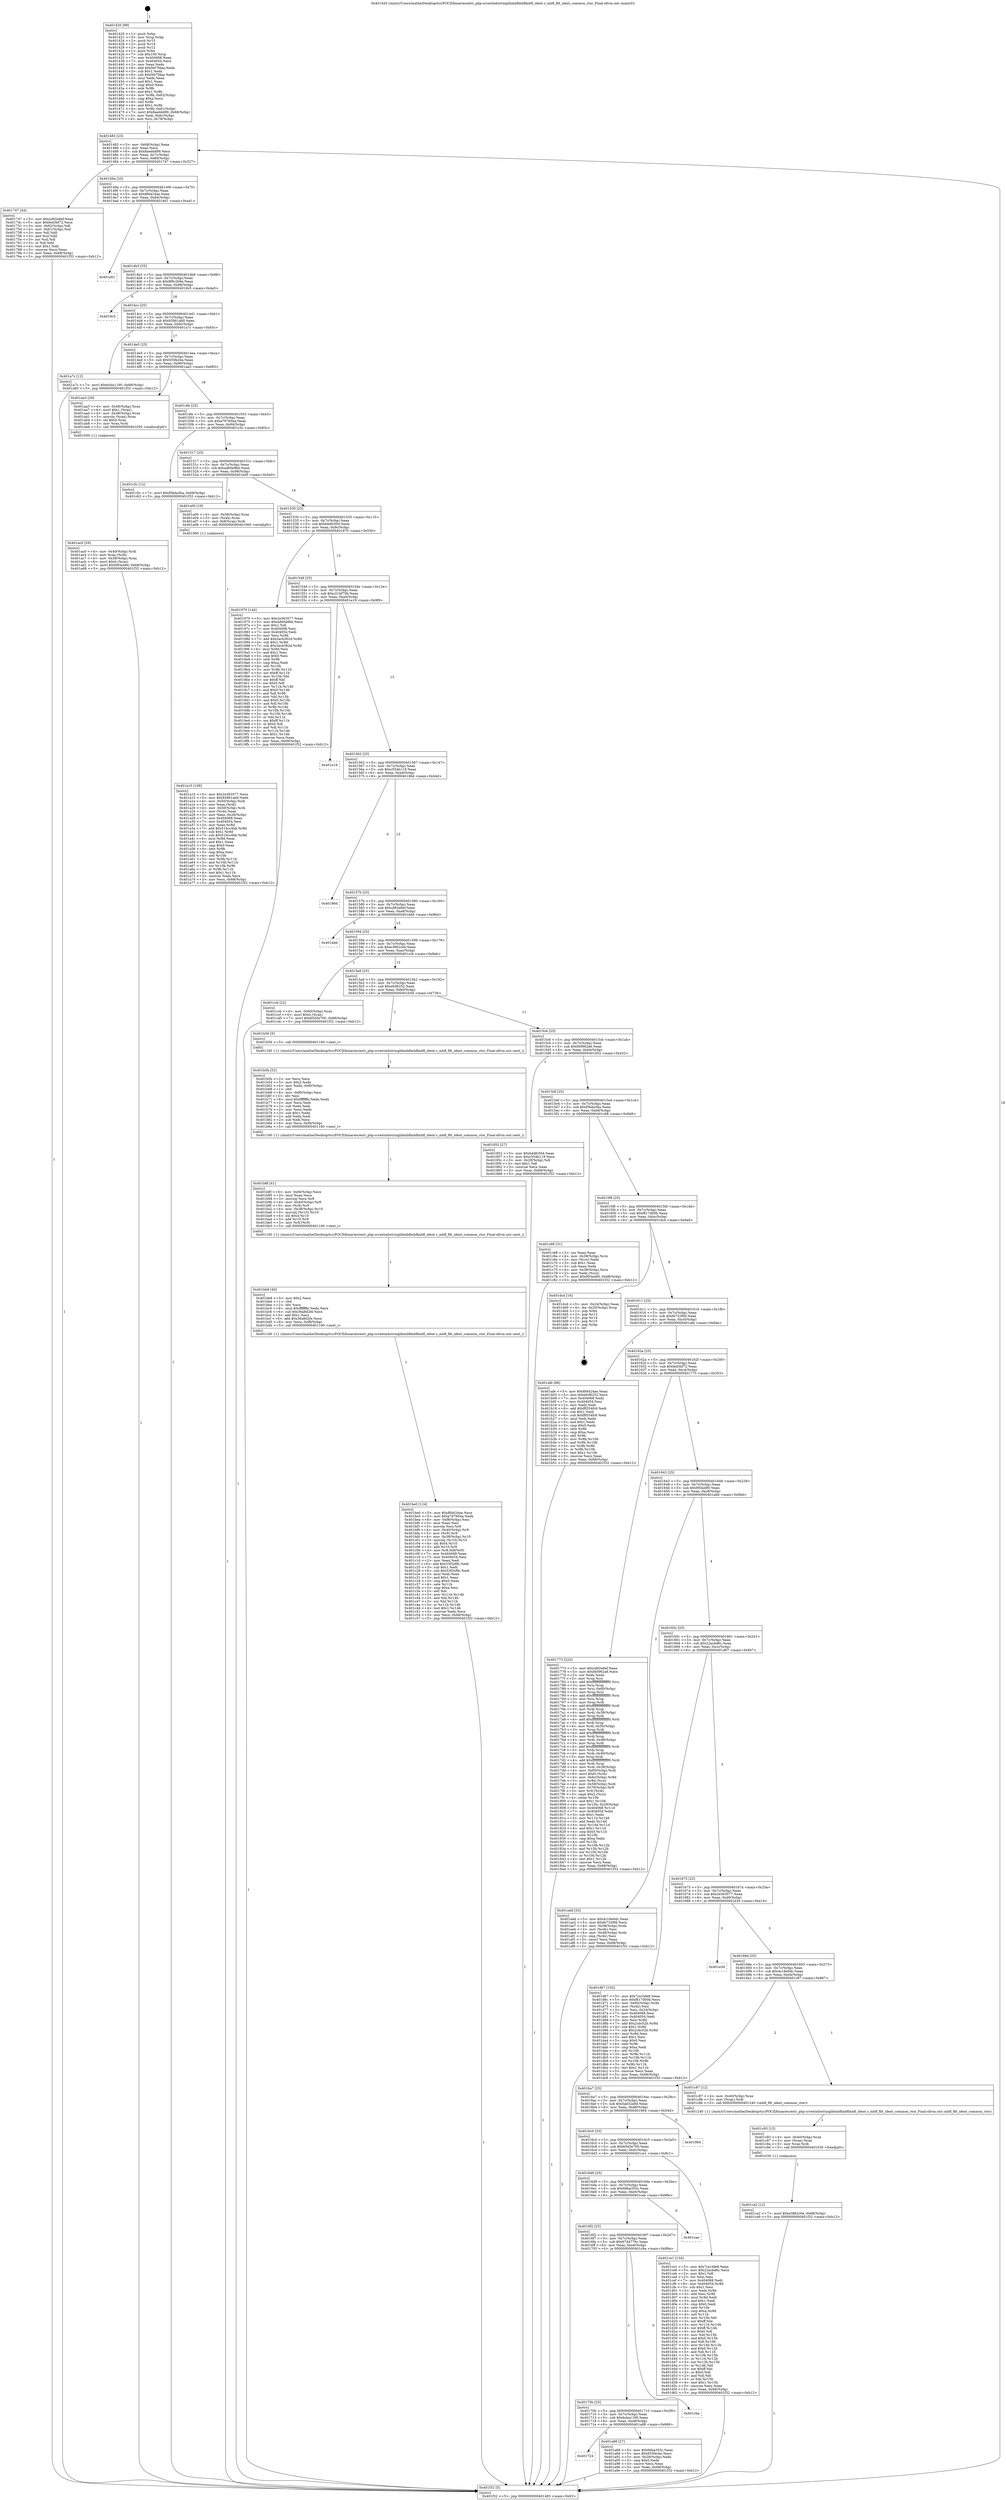 digraph "0x401420" {
  label = "0x401420 (/mnt/c/Users/mathe/Desktop/tcc/POCII/binaries/extr_php-srcextmbstringlibmbflmbflmbfl_ident.c_mbfl_filt_ident_common_ctor_Final-ollvm.out::main(0))"
  labelloc = "t"
  node[shape=record]

  Entry [label="",width=0.3,height=0.3,shape=circle,fillcolor=black,style=filled]
  "0x401483" [label="{
     0x401483 [23]\l
     | [instrs]\l
     &nbsp;&nbsp;0x401483 \<+3\>: mov -0x68(%rbp),%eax\l
     &nbsp;&nbsp;0x401486 \<+2\>: mov %eax,%ecx\l
     &nbsp;&nbsp;0x401488 \<+6\>: sub $0x8aeddd99,%ecx\l
     &nbsp;&nbsp;0x40148e \<+3\>: mov %eax,-0x7c(%rbp)\l
     &nbsp;&nbsp;0x401491 \<+3\>: mov %ecx,-0x80(%rbp)\l
     &nbsp;&nbsp;0x401494 \<+6\>: je 0000000000401747 \<main+0x327\>\l
  }"]
  "0x401747" [label="{
     0x401747 [44]\l
     | [instrs]\l
     &nbsp;&nbsp;0x401747 \<+5\>: mov $0xcd92e8ef,%eax\l
     &nbsp;&nbsp;0x40174c \<+5\>: mov $0xfed3bf72,%ecx\l
     &nbsp;&nbsp;0x401751 \<+3\>: mov -0x62(%rbp),%dl\l
     &nbsp;&nbsp;0x401754 \<+4\>: mov -0x61(%rbp),%sil\l
     &nbsp;&nbsp;0x401758 \<+3\>: mov %dl,%dil\l
     &nbsp;&nbsp;0x40175b \<+3\>: and %sil,%dil\l
     &nbsp;&nbsp;0x40175e \<+3\>: xor %sil,%dl\l
     &nbsp;&nbsp;0x401761 \<+3\>: or %dl,%dil\l
     &nbsp;&nbsp;0x401764 \<+4\>: test $0x1,%dil\l
     &nbsp;&nbsp;0x401768 \<+3\>: cmovne %ecx,%eax\l
     &nbsp;&nbsp;0x40176b \<+3\>: mov %eax,-0x68(%rbp)\l
     &nbsp;&nbsp;0x40176e \<+5\>: jmp 0000000000401f32 \<main+0xb12\>\l
  }"]
  "0x40149a" [label="{
     0x40149a [25]\l
     | [instrs]\l
     &nbsp;&nbsp;0x40149a \<+5\>: jmp 000000000040149f \<main+0x7f\>\l
     &nbsp;&nbsp;0x40149f \<+3\>: mov -0x7c(%rbp),%eax\l
     &nbsp;&nbsp;0x4014a2 \<+5\>: sub $0x8f4424ae,%eax\l
     &nbsp;&nbsp;0x4014a7 \<+6\>: mov %eax,-0x84(%rbp)\l
     &nbsp;&nbsp;0x4014ad \<+6\>: je 0000000000401e61 \<main+0xa41\>\l
  }"]
  "0x401f32" [label="{
     0x401f32 [5]\l
     | [instrs]\l
     &nbsp;&nbsp;0x401f32 \<+5\>: jmp 0000000000401483 \<main+0x63\>\l
  }"]
  "0x401420" [label="{
     0x401420 [99]\l
     | [instrs]\l
     &nbsp;&nbsp;0x401420 \<+1\>: push %rbp\l
     &nbsp;&nbsp;0x401421 \<+3\>: mov %rsp,%rbp\l
     &nbsp;&nbsp;0x401424 \<+2\>: push %r15\l
     &nbsp;&nbsp;0x401426 \<+2\>: push %r14\l
     &nbsp;&nbsp;0x401428 \<+2\>: push %r12\l
     &nbsp;&nbsp;0x40142a \<+1\>: push %rbx\l
     &nbsp;&nbsp;0x40142b \<+7\>: sub $0x100,%rsp\l
     &nbsp;&nbsp;0x401432 \<+7\>: mov 0x404068,%eax\l
     &nbsp;&nbsp;0x401439 \<+7\>: mov 0x404054,%ecx\l
     &nbsp;&nbsp;0x401440 \<+2\>: mov %eax,%edx\l
     &nbsp;&nbsp;0x401442 \<+6\>: add $0xf407fdaa,%edx\l
     &nbsp;&nbsp;0x401448 \<+3\>: sub $0x1,%edx\l
     &nbsp;&nbsp;0x40144b \<+6\>: sub $0xf407fdaa,%edx\l
     &nbsp;&nbsp;0x401451 \<+3\>: imul %edx,%eax\l
     &nbsp;&nbsp;0x401454 \<+3\>: and $0x1,%eax\l
     &nbsp;&nbsp;0x401457 \<+3\>: cmp $0x0,%eax\l
     &nbsp;&nbsp;0x40145a \<+4\>: sete %r8b\l
     &nbsp;&nbsp;0x40145e \<+4\>: and $0x1,%r8b\l
     &nbsp;&nbsp;0x401462 \<+4\>: mov %r8b,-0x62(%rbp)\l
     &nbsp;&nbsp;0x401466 \<+3\>: cmp $0xa,%ecx\l
     &nbsp;&nbsp;0x401469 \<+4\>: setl %r8b\l
     &nbsp;&nbsp;0x40146d \<+4\>: and $0x1,%r8b\l
     &nbsp;&nbsp;0x401471 \<+4\>: mov %r8b,-0x61(%rbp)\l
     &nbsp;&nbsp;0x401475 \<+7\>: movl $0x8aeddd99,-0x68(%rbp)\l
     &nbsp;&nbsp;0x40147c \<+3\>: mov %edi,-0x6c(%rbp)\l
     &nbsp;&nbsp;0x40147f \<+4\>: mov %rsi,-0x78(%rbp)\l
  }"]
  Exit [label="",width=0.3,height=0.3,shape=circle,fillcolor=black,style=filled,peripheries=2]
  "0x401e61" [label="{
     0x401e61\l
  }", style=dashed]
  "0x4014b3" [label="{
     0x4014b3 [25]\l
     | [instrs]\l
     &nbsp;&nbsp;0x4014b3 \<+5\>: jmp 00000000004014b8 \<main+0x98\>\l
     &nbsp;&nbsp;0x4014b8 \<+3\>: mov -0x7c(%rbp),%eax\l
     &nbsp;&nbsp;0x4014bb \<+5\>: sub $0x8f9c2b9a,%eax\l
     &nbsp;&nbsp;0x4014c0 \<+6\>: mov %eax,-0x88(%rbp)\l
     &nbsp;&nbsp;0x4014c6 \<+6\>: je 00000000004018c5 \<main+0x4a5\>\l
  }"]
  "0x401ca2" [label="{
     0x401ca2 [12]\l
     | [instrs]\l
     &nbsp;&nbsp;0x401ca2 \<+7\>: movl $0xe3862c0e,-0x68(%rbp)\l
     &nbsp;&nbsp;0x401ca9 \<+5\>: jmp 0000000000401f32 \<main+0xb12\>\l
  }"]
  "0x4018c5" [label="{
     0x4018c5\l
  }", style=dashed]
  "0x4014cc" [label="{
     0x4014cc [25]\l
     | [instrs]\l
     &nbsp;&nbsp;0x4014cc \<+5\>: jmp 00000000004014d1 \<main+0xb1\>\l
     &nbsp;&nbsp;0x4014d1 \<+3\>: mov -0x7c(%rbp),%eax\l
     &nbsp;&nbsp;0x4014d4 \<+5\>: sub $0x92861ab0,%eax\l
     &nbsp;&nbsp;0x4014d9 \<+6\>: mov %eax,-0x8c(%rbp)\l
     &nbsp;&nbsp;0x4014df \<+6\>: je 0000000000401a7c \<main+0x65c\>\l
  }"]
  "0x401c93" [label="{
     0x401c93 [15]\l
     | [instrs]\l
     &nbsp;&nbsp;0x401c93 \<+4\>: mov -0x40(%rbp),%rax\l
     &nbsp;&nbsp;0x401c97 \<+3\>: mov (%rax),%rax\l
     &nbsp;&nbsp;0x401c9a \<+3\>: mov %rax,%rdi\l
     &nbsp;&nbsp;0x401c9d \<+5\>: call 0000000000401030 \<free@plt\>\l
     | [calls]\l
     &nbsp;&nbsp;0x401030 \{1\} (unknown)\l
  }"]
  "0x401a7c" [label="{
     0x401a7c [12]\l
     | [instrs]\l
     &nbsp;&nbsp;0x401a7c \<+7\>: movl $0x6cba1190,-0x68(%rbp)\l
     &nbsp;&nbsp;0x401a83 \<+5\>: jmp 0000000000401f32 \<main+0xb12\>\l
  }"]
  "0x4014e5" [label="{
     0x4014e5 [25]\l
     | [instrs]\l
     &nbsp;&nbsp;0x4014e5 \<+5\>: jmp 00000000004014ea \<main+0xca\>\l
     &nbsp;&nbsp;0x4014ea \<+3\>: mov -0x7c(%rbp),%eax\l
     &nbsp;&nbsp;0x4014ed \<+5\>: sub $0x935fecbe,%eax\l
     &nbsp;&nbsp;0x4014f2 \<+6\>: mov %eax,-0x90(%rbp)\l
     &nbsp;&nbsp;0x4014f8 \<+6\>: je 0000000000401aa3 \<main+0x683\>\l
  }"]
  "0x401be0" [label="{
     0x401be0 [124]\l
     | [instrs]\l
     &nbsp;&nbsp;0x401be0 \<+5\>: mov $0x8f4424ae,%ecx\l
     &nbsp;&nbsp;0x401be5 \<+5\>: mov $0xa797604a,%edx\l
     &nbsp;&nbsp;0x401bea \<+6\>: mov -0xf8(%rbp),%esi\l
     &nbsp;&nbsp;0x401bf0 \<+3\>: imul %eax,%esi\l
     &nbsp;&nbsp;0x401bf3 \<+3\>: movslq %esi,%r8\l
     &nbsp;&nbsp;0x401bf6 \<+4\>: mov -0x40(%rbp),%r9\l
     &nbsp;&nbsp;0x401bfa \<+3\>: mov (%r9),%r9\l
     &nbsp;&nbsp;0x401bfd \<+4\>: mov -0x38(%rbp),%r10\l
     &nbsp;&nbsp;0x401c01 \<+3\>: movslq (%r10),%r10\l
     &nbsp;&nbsp;0x401c04 \<+4\>: shl $0x4,%r10\l
     &nbsp;&nbsp;0x401c08 \<+3\>: add %r10,%r9\l
     &nbsp;&nbsp;0x401c0b \<+4\>: mov %r8,0x8(%r9)\l
     &nbsp;&nbsp;0x401c0f \<+7\>: mov 0x404068,%eax\l
     &nbsp;&nbsp;0x401c16 \<+7\>: mov 0x404054,%esi\l
     &nbsp;&nbsp;0x401c1d \<+2\>: mov %eax,%edi\l
     &nbsp;&nbsp;0x401c1f \<+6\>: add $0x53f3cf9c,%edi\l
     &nbsp;&nbsp;0x401c25 \<+3\>: sub $0x1,%edi\l
     &nbsp;&nbsp;0x401c28 \<+6\>: sub $0x53f3cf9c,%edi\l
     &nbsp;&nbsp;0x401c2e \<+3\>: imul %edi,%eax\l
     &nbsp;&nbsp;0x401c31 \<+3\>: and $0x1,%eax\l
     &nbsp;&nbsp;0x401c34 \<+3\>: cmp $0x0,%eax\l
     &nbsp;&nbsp;0x401c37 \<+4\>: sete %r11b\l
     &nbsp;&nbsp;0x401c3b \<+3\>: cmp $0xa,%esi\l
     &nbsp;&nbsp;0x401c3e \<+3\>: setl %bl\l
     &nbsp;&nbsp;0x401c41 \<+3\>: mov %r11b,%r14b\l
     &nbsp;&nbsp;0x401c44 \<+3\>: and %bl,%r14b\l
     &nbsp;&nbsp;0x401c47 \<+3\>: xor %bl,%r11b\l
     &nbsp;&nbsp;0x401c4a \<+3\>: or %r11b,%r14b\l
     &nbsp;&nbsp;0x401c4d \<+4\>: test $0x1,%r14b\l
     &nbsp;&nbsp;0x401c51 \<+3\>: cmovne %edx,%ecx\l
     &nbsp;&nbsp;0x401c54 \<+3\>: mov %ecx,-0x68(%rbp)\l
     &nbsp;&nbsp;0x401c57 \<+5\>: jmp 0000000000401f32 \<main+0xb12\>\l
  }"]
  "0x401aa3" [label="{
     0x401aa3 [29]\l
     | [instrs]\l
     &nbsp;&nbsp;0x401aa3 \<+4\>: mov -0x48(%rbp),%rax\l
     &nbsp;&nbsp;0x401aa7 \<+6\>: movl $0x1,(%rax)\l
     &nbsp;&nbsp;0x401aad \<+4\>: mov -0x48(%rbp),%rax\l
     &nbsp;&nbsp;0x401ab1 \<+3\>: movslq (%rax),%rax\l
     &nbsp;&nbsp;0x401ab4 \<+4\>: shl $0x4,%rax\l
     &nbsp;&nbsp;0x401ab8 \<+3\>: mov %rax,%rdi\l
     &nbsp;&nbsp;0x401abb \<+5\>: call 0000000000401050 \<malloc@plt\>\l
     | [calls]\l
     &nbsp;&nbsp;0x401050 \{1\} (unknown)\l
  }"]
  "0x4014fe" [label="{
     0x4014fe [25]\l
     | [instrs]\l
     &nbsp;&nbsp;0x4014fe \<+5\>: jmp 0000000000401503 \<main+0xe3\>\l
     &nbsp;&nbsp;0x401503 \<+3\>: mov -0x7c(%rbp),%eax\l
     &nbsp;&nbsp;0x401506 \<+5\>: sub $0xa797604a,%eax\l
     &nbsp;&nbsp;0x40150b \<+6\>: mov %eax,-0x94(%rbp)\l
     &nbsp;&nbsp;0x401511 \<+6\>: je 0000000000401c5c \<main+0x83c\>\l
  }"]
  "0x401bb8" [label="{
     0x401bb8 [40]\l
     | [instrs]\l
     &nbsp;&nbsp;0x401bb8 \<+5\>: mov $0x2,%ecx\l
     &nbsp;&nbsp;0x401bbd \<+1\>: cltd\l
     &nbsp;&nbsp;0x401bbe \<+2\>: idiv %ecx\l
     &nbsp;&nbsp;0x401bc0 \<+6\>: imul $0xfffffffe,%edx,%ecx\l
     &nbsp;&nbsp;0x401bc6 \<+6\>: sub $0x36a8d2fe,%ecx\l
     &nbsp;&nbsp;0x401bcc \<+3\>: add $0x1,%ecx\l
     &nbsp;&nbsp;0x401bcf \<+6\>: add $0x36a8d2fe,%ecx\l
     &nbsp;&nbsp;0x401bd5 \<+6\>: mov %ecx,-0xf8(%rbp)\l
     &nbsp;&nbsp;0x401bdb \<+5\>: call 0000000000401160 \<next_i\>\l
     | [calls]\l
     &nbsp;&nbsp;0x401160 \{1\} (/mnt/c/Users/mathe/Desktop/tcc/POCII/binaries/extr_php-srcextmbstringlibmbflmbflmbfl_ident.c_mbfl_filt_ident_common_ctor_Final-ollvm.out::next_i)\l
  }"]
  "0x401c5c" [label="{
     0x401c5c [12]\l
     | [instrs]\l
     &nbsp;&nbsp;0x401c5c \<+7\>: movl $0xf56da3ba,-0x68(%rbp)\l
     &nbsp;&nbsp;0x401c63 \<+5\>: jmp 0000000000401f32 \<main+0xb12\>\l
  }"]
  "0x401517" [label="{
     0x401517 [25]\l
     | [instrs]\l
     &nbsp;&nbsp;0x401517 \<+5\>: jmp 000000000040151c \<main+0xfc\>\l
     &nbsp;&nbsp;0x40151c \<+3\>: mov -0x7c(%rbp),%eax\l
     &nbsp;&nbsp;0x40151f \<+5\>: sub $0xad60a9bb,%eax\l
     &nbsp;&nbsp;0x401524 \<+6\>: mov %eax,-0x98(%rbp)\l
     &nbsp;&nbsp;0x40152a \<+6\>: je 0000000000401a00 \<main+0x5e0\>\l
  }"]
  "0x401b8f" [label="{
     0x401b8f [41]\l
     | [instrs]\l
     &nbsp;&nbsp;0x401b8f \<+6\>: mov -0xf4(%rbp),%ecx\l
     &nbsp;&nbsp;0x401b95 \<+3\>: imul %eax,%ecx\l
     &nbsp;&nbsp;0x401b98 \<+3\>: movslq %ecx,%r8\l
     &nbsp;&nbsp;0x401b9b \<+4\>: mov -0x40(%rbp),%r9\l
     &nbsp;&nbsp;0x401b9f \<+3\>: mov (%r9),%r9\l
     &nbsp;&nbsp;0x401ba2 \<+4\>: mov -0x38(%rbp),%r10\l
     &nbsp;&nbsp;0x401ba6 \<+3\>: movslq (%r10),%r10\l
     &nbsp;&nbsp;0x401ba9 \<+4\>: shl $0x4,%r10\l
     &nbsp;&nbsp;0x401bad \<+3\>: add %r10,%r9\l
     &nbsp;&nbsp;0x401bb0 \<+3\>: mov %r8,(%r9)\l
     &nbsp;&nbsp;0x401bb3 \<+5\>: call 0000000000401160 \<next_i\>\l
     | [calls]\l
     &nbsp;&nbsp;0x401160 \{1\} (/mnt/c/Users/mathe/Desktop/tcc/POCII/binaries/extr_php-srcextmbstringlibmbflmbflmbfl_ident.c_mbfl_filt_ident_common_ctor_Final-ollvm.out::next_i)\l
  }"]
  "0x401a00" [label="{
     0x401a00 [16]\l
     | [instrs]\l
     &nbsp;&nbsp;0x401a00 \<+4\>: mov -0x58(%rbp),%rax\l
     &nbsp;&nbsp;0x401a04 \<+3\>: mov (%rax),%rax\l
     &nbsp;&nbsp;0x401a07 \<+4\>: mov 0x8(%rax),%rdi\l
     &nbsp;&nbsp;0x401a0b \<+5\>: call 0000000000401060 \<atoi@plt\>\l
     | [calls]\l
     &nbsp;&nbsp;0x401060 \{1\} (unknown)\l
  }"]
  "0x401530" [label="{
     0x401530 [25]\l
     | [instrs]\l
     &nbsp;&nbsp;0x401530 \<+5\>: jmp 0000000000401535 \<main+0x115\>\l
     &nbsp;&nbsp;0x401535 \<+3\>: mov -0x7c(%rbp),%eax\l
     &nbsp;&nbsp;0x401538 \<+5\>: sub $0xb4dfc504,%eax\l
     &nbsp;&nbsp;0x40153d \<+6\>: mov %eax,-0x9c(%rbp)\l
     &nbsp;&nbsp;0x401543 \<+6\>: je 0000000000401970 \<main+0x550\>\l
  }"]
  "0x401b5b" [label="{
     0x401b5b [52]\l
     | [instrs]\l
     &nbsp;&nbsp;0x401b5b \<+2\>: xor %ecx,%ecx\l
     &nbsp;&nbsp;0x401b5d \<+5\>: mov $0x2,%edx\l
     &nbsp;&nbsp;0x401b62 \<+6\>: mov %edx,-0xf0(%rbp)\l
     &nbsp;&nbsp;0x401b68 \<+1\>: cltd\l
     &nbsp;&nbsp;0x401b69 \<+6\>: mov -0xf0(%rbp),%esi\l
     &nbsp;&nbsp;0x401b6f \<+2\>: idiv %esi\l
     &nbsp;&nbsp;0x401b71 \<+6\>: imul $0xfffffffe,%edx,%edx\l
     &nbsp;&nbsp;0x401b77 \<+2\>: mov %ecx,%edi\l
     &nbsp;&nbsp;0x401b79 \<+2\>: sub %edx,%edi\l
     &nbsp;&nbsp;0x401b7b \<+2\>: mov %ecx,%edx\l
     &nbsp;&nbsp;0x401b7d \<+3\>: sub $0x1,%edx\l
     &nbsp;&nbsp;0x401b80 \<+2\>: add %edx,%edi\l
     &nbsp;&nbsp;0x401b82 \<+2\>: sub %edi,%ecx\l
     &nbsp;&nbsp;0x401b84 \<+6\>: mov %ecx,-0xf4(%rbp)\l
     &nbsp;&nbsp;0x401b8a \<+5\>: call 0000000000401160 \<next_i\>\l
     | [calls]\l
     &nbsp;&nbsp;0x401160 \{1\} (/mnt/c/Users/mathe/Desktop/tcc/POCII/binaries/extr_php-srcextmbstringlibmbflmbflmbfl_ident.c_mbfl_filt_ident_common_ctor_Final-ollvm.out::next_i)\l
  }"]
  "0x401970" [label="{
     0x401970 [144]\l
     | [instrs]\l
     &nbsp;&nbsp;0x401970 \<+5\>: mov $0x2e363577,%eax\l
     &nbsp;&nbsp;0x401975 \<+5\>: mov $0xad60a9bb,%ecx\l
     &nbsp;&nbsp;0x40197a \<+2\>: mov $0x1,%dl\l
     &nbsp;&nbsp;0x40197c \<+7\>: mov 0x404068,%esi\l
     &nbsp;&nbsp;0x401983 \<+7\>: mov 0x404054,%edi\l
     &nbsp;&nbsp;0x40198a \<+3\>: mov %esi,%r8d\l
     &nbsp;&nbsp;0x40198d \<+7\>: add $0x3acb362d,%r8d\l
     &nbsp;&nbsp;0x401994 \<+4\>: sub $0x1,%r8d\l
     &nbsp;&nbsp;0x401998 \<+7\>: sub $0x3acb362d,%r8d\l
     &nbsp;&nbsp;0x40199f \<+4\>: imul %r8d,%esi\l
     &nbsp;&nbsp;0x4019a3 \<+3\>: and $0x1,%esi\l
     &nbsp;&nbsp;0x4019a6 \<+3\>: cmp $0x0,%esi\l
     &nbsp;&nbsp;0x4019a9 \<+4\>: sete %r9b\l
     &nbsp;&nbsp;0x4019ad \<+3\>: cmp $0xa,%edi\l
     &nbsp;&nbsp;0x4019b0 \<+4\>: setl %r10b\l
     &nbsp;&nbsp;0x4019b4 \<+3\>: mov %r9b,%r11b\l
     &nbsp;&nbsp;0x4019b7 \<+4\>: xor $0xff,%r11b\l
     &nbsp;&nbsp;0x4019bb \<+3\>: mov %r10b,%bl\l
     &nbsp;&nbsp;0x4019be \<+3\>: xor $0xff,%bl\l
     &nbsp;&nbsp;0x4019c1 \<+3\>: xor $0x0,%dl\l
     &nbsp;&nbsp;0x4019c4 \<+3\>: mov %r11b,%r14b\l
     &nbsp;&nbsp;0x4019c7 \<+4\>: and $0x0,%r14b\l
     &nbsp;&nbsp;0x4019cb \<+3\>: and %dl,%r9b\l
     &nbsp;&nbsp;0x4019ce \<+3\>: mov %bl,%r15b\l
     &nbsp;&nbsp;0x4019d1 \<+4\>: and $0x0,%r15b\l
     &nbsp;&nbsp;0x4019d5 \<+3\>: and %dl,%r10b\l
     &nbsp;&nbsp;0x4019d8 \<+3\>: or %r9b,%r14b\l
     &nbsp;&nbsp;0x4019db \<+3\>: or %r10b,%r15b\l
     &nbsp;&nbsp;0x4019de \<+3\>: xor %r15b,%r14b\l
     &nbsp;&nbsp;0x4019e1 \<+3\>: or %bl,%r11b\l
     &nbsp;&nbsp;0x4019e4 \<+4\>: xor $0xff,%r11b\l
     &nbsp;&nbsp;0x4019e8 \<+3\>: or $0x0,%dl\l
     &nbsp;&nbsp;0x4019eb \<+3\>: and %dl,%r11b\l
     &nbsp;&nbsp;0x4019ee \<+3\>: or %r11b,%r14b\l
     &nbsp;&nbsp;0x4019f1 \<+4\>: test $0x1,%r14b\l
     &nbsp;&nbsp;0x4019f5 \<+3\>: cmovne %ecx,%eax\l
     &nbsp;&nbsp;0x4019f8 \<+3\>: mov %eax,-0x68(%rbp)\l
     &nbsp;&nbsp;0x4019fb \<+5\>: jmp 0000000000401f32 \<main+0xb12\>\l
  }"]
  "0x401549" [label="{
     0x401549 [25]\l
     | [instrs]\l
     &nbsp;&nbsp;0x401549 \<+5\>: jmp 000000000040154e \<main+0x12e\>\l
     &nbsp;&nbsp;0x40154e \<+3\>: mov -0x7c(%rbp),%eax\l
     &nbsp;&nbsp;0x401551 \<+5\>: sub $0xc21bf70b,%eax\l
     &nbsp;&nbsp;0x401556 \<+6\>: mov %eax,-0xa0(%rbp)\l
     &nbsp;&nbsp;0x40155c \<+6\>: je 0000000000401e19 \<main+0x9f9\>\l
  }"]
  "0x401ac0" [label="{
     0x401ac0 [29]\l
     | [instrs]\l
     &nbsp;&nbsp;0x401ac0 \<+4\>: mov -0x40(%rbp),%rdi\l
     &nbsp;&nbsp;0x401ac4 \<+3\>: mov %rax,(%rdi)\l
     &nbsp;&nbsp;0x401ac7 \<+4\>: mov -0x38(%rbp),%rax\l
     &nbsp;&nbsp;0x401acb \<+6\>: movl $0x0,(%rax)\l
     &nbsp;&nbsp;0x401ad1 \<+7\>: movl $0x993a490,-0x68(%rbp)\l
     &nbsp;&nbsp;0x401ad8 \<+5\>: jmp 0000000000401f32 \<main+0xb12\>\l
  }"]
  "0x401e19" [label="{
     0x401e19\l
  }", style=dashed]
  "0x401562" [label="{
     0x401562 [25]\l
     | [instrs]\l
     &nbsp;&nbsp;0x401562 \<+5\>: jmp 0000000000401567 \<main+0x147\>\l
     &nbsp;&nbsp;0x401567 \<+3\>: mov -0x7c(%rbp),%eax\l
     &nbsp;&nbsp;0x40156a \<+5\>: sub $0xc554b119,%eax\l
     &nbsp;&nbsp;0x40156f \<+6\>: mov %eax,-0xa4(%rbp)\l
     &nbsp;&nbsp;0x401575 \<+6\>: je 000000000040186d \<main+0x44d\>\l
  }"]
  "0x401724" [label="{
     0x401724\l
  }", style=dashed]
  "0x40186d" [label="{
     0x40186d\l
  }", style=dashed]
  "0x40157b" [label="{
     0x40157b [25]\l
     | [instrs]\l
     &nbsp;&nbsp;0x40157b \<+5\>: jmp 0000000000401580 \<main+0x160\>\l
     &nbsp;&nbsp;0x401580 \<+3\>: mov -0x7c(%rbp),%eax\l
     &nbsp;&nbsp;0x401583 \<+5\>: sub $0xcd92e8ef,%eax\l
     &nbsp;&nbsp;0x401588 \<+6\>: mov %eax,-0xa8(%rbp)\l
     &nbsp;&nbsp;0x40158e \<+6\>: je 0000000000401ddd \<main+0x9bd\>\l
  }"]
  "0x401a88" [label="{
     0x401a88 [27]\l
     | [instrs]\l
     &nbsp;&nbsp;0x401a88 \<+5\>: mov $0x66ba355c,%eax\l
     &nbsp;&nbsp;0x401a8d \<+5\>: mov $0x935fecbe,%ecx\l
     &nbsp;&nbsp;0x401a92 \<+3\>: mov -0x28(%rbp),%edx\l
     &nbsp;&nbsp;0x401a95 \<+3\>: cmp $0x0,%edx\l
     &nbsp;&nbsp;0x401a98 \<+3\>: cmove %ecx,%eax\l
     &nbsp;&nbsp;0x401a9b \<+3\>: mov %eax,-0x68(%rbp)\l
     &nbsp;&nbsp;0x401a9e \<+5\>: jmp 0000000000401f32 \<main+0xb12\>\l
  }"]
  "0x401ddd" [label="{
     0x401ddd\l
  }", style=dashed]
  "0x401594" [label="{
     0x401594 [25]\l
     | [instrs]\l
     &nbsp;&nbsp;0x401594 \<+5\>: jmp 0000000000401599 \<main+0x179\>\l
     &nbsp;&nbsp;0x401599 \<+3\>: mov -0x7c(%rbp),%eax\l
     &nbsp;&nbsp;0x40159c \<+5\>: sub $0xe3862c0e,%eax\l
     &nbsp;&nbsp;0x4015a1 \<+6\>: mov %eax,-0xac(%rbp)\l
     &nbsp;&nbsp;0x4015a7 \<+6\>: je 0000000000401ccb \<main+0x8ab\>\l
  }"]
  "0x40170b" [label="{
     0x40170b [25]\l
     | [instrs]\l
     &nbsp;&nbsp;0x40170b \<+5\>: jmp 0000000000401710 \<main+0x2f0\>\l
     &nbsp;&nbsp;0x401710 \<+3\>: mov -0x7c(%rbp),%eax\l
     &nbsp;&nbsp;0x401713 \<+5\>: sub $0x6cba1190,%eax\l
     &nbsp;&nbsp;0x401718 \<+6\>: mov %eax,-0xe8(%rbp)\l
     &nbsp;&nbsp;0x40171e \<+6\>: je 0000000000401a88 \<main+0x668\>\l
  }"]
  "0x401ccb" [label="{
     0x401ccb [22]\l
     | [instrs]\l
     &nbsp;&nbsp;0x401ccb \<+4\>: mov -0x60(%rbp),%rax\l
     &nbsp;&nbsp;0x401ccf \<+6\>: movl $0x0,(%rax)\l
     &nbsp;&nbsp;0x401cd5 \<+7\>: movl $0x65d3e700,-0x68(%rbp)\l
     &nbsp;&nbsp;0x401cdc \<+5\>: jmp 0000000000401f32 \<main+0xb12\>\l
  }"]
  "0x4015ad" [label="{
     0x4015ad [25]\l
     | [instrs]\l
     &nbsp;&nbsp;0x4015ad \<+5\>: jmp 00000000004015b2 \<main+0x192\>\l
     &nbsp;&nbsp;0x4015b2 \<+3\>: mov -0x7c(%rbp),%eax\l
     &nbsp;&nbsp;0x4015b5 \<+5\>: sub $0xefcf6252,%eax\l
     &nbsp;&nbsp;0x4015ba \<+6\>: mov %eax,-0xb0(%rbp)\l
     &nbsp;&nbsp;0x4015c0 \<+6\>: je 0000000000401b56 \<main+0x736\>\l
  }"]
  "0x401cba" [label="{
     0x401cba\l
  }", style=dashed]
  "0x401b56" [label="{
     0x401b56 [5]\l
     | [instrs]\l
     &nbsp;&nbsp;0x401b56 \<+5\>: call 0000000000401160 \<next_i\>\l
     | [calls]\l
     &nbsp;&nbsp;0x401160 \{1\} (/mnt/c/Users/mathe/Desktop/tcc/POCII/binaries/extr_php-srcextmbstringlibmbflmbflmbfl_ident.c_mbfl_filt_ident_common_ctor_Final-ollvm.out::next_i)\l
  }"]
  "0x4015c6" [label="{
     0x4015c6 [25]\l
     | [instrs]\l
     &nbsp;&nbsp;0x4015c6 \<+5\>: jmp 00000000004015cb \<main+0x1ab\>\l
     &nbsp;&nbsp;0x4015cb \<+3\>: mov -0x7c(%rbp),%eax\l
     &nbsp;&nbsp;0x4015ce \<+5\>: sub $0xf40962a6,%eax\l
     &nbsp;&nbsp;0x4015d3 \<+6\>: mov %eax,-0xb4(%rbp)\l
     &nbsp;&nbsp;0x4015d9 \<+6\>: je 0000000000401852 \<main+0x432\>\l
  }"]
  "0x4016f2" [label="{
     0x4016f2 [25]\l
     | [instrs]\l
     &nbsp;&nbsp;0x4016f2 \<+5\>: jmp 00000000004016f7 \<main+0x2d7\>\l
     &nbsp;&nbsp;0x4016f7 \<+3\>: mov -0x7c(%rbp),%eax\l
     &nbsp;&nbsp;0x4016fa \<+5\>: sub $0x67d4776c,%eax\l
     &nbsp;&nbsp;0x4016ff \<+6\>: mov %eax,-0xe4(%rbp)\l
     &nbsp;&nbsp;0x401705 \<+6\>: je 0000000000401cba \<main+0x89a\>\l
  }"]
  "0x401852" [label="{
     0x401852 [27]\l
     | [instrs]\l
     &nbsp;&nbsp;0x401852 \<+5\>: mov $0xb4dfc504,%eax\l
     &nbsp;&nbsp;0x401857 \<+5\>: mov $0xc554b119,%ecx\l
     &nbsp;&nbsp;0x40185c \<+3\>: mov -0x29(%rbp),%dl\l
     &nbsp;&nbsp;0x40185f \<+3\>: test $0x1,%dl\l
     &nbsp;&nbsp;0x401862 \<+3\>: cmovne %ecx,%eax\l
     &nbsp;&nbsp;0x401865 \<+3\>: mov %eax,-0x68(%rbp)\l
     &nbsp;&nbsp;0x401868 \<+5\>: jmp 0000000000401f32 \<main+0xb12\>\l
  }"]
  "0x4015df" [label="{
     0x4015df [25]\l
     | [instrs]\l
     &nbsp;&nbsp;0x4015df \<+5\>: jmp 00000000004015e4 \<main+0x1c4\>\l
     &nbsp;&nbsp;0x4015e4 \<+3\>: mov -0x7c(%rbp),%eax\l
     &nbsp;&nbsp;0x4015e7 \<+5\>: sub $0xf56da3ba,%eax\l
     &nbsp;&nbsp;0x4015ec \<+6\>: mov %eax,-0xb8(%rbp)\l
     &nbsp;&nbsp;0x4015f2 \<+6\>: je 0000000000401c68 \<main+0x848\>\l
  }"]
  "0x401cae" [label="{
     0x401cae\l
  }", style=dashed]
  "0x401c68" [label="{
     0x401c68 [31]\l
     | [instrs]\l
     &nbsp;&nbsp;0x401c68 \<+2\>: xor %eax,%eax\l
     &nbsp;&nbsp;0x401c6a \<+4\>: mov -0x38(%rbp),%rcx\l
     &nbsp;&nbsp;0x401c6e \<+2\>: mov (%rcx),%edx\l
     &nbsp;&nbsp;0x401c70 \<+3\>: sub $0x1,%eax\l
     &nbsp;&nbsp;0x401c73 \<+2\>: sub %eax,%edx\l
     &nbsp;&nbsp;0x401c75 \<+4\>: mov -0x38(%rbp),%rcx\l
     &nbsp;&nbsp;0x401c79 \<+2\>: mov %edx,(%rcx)\l
     &nbsp;&nbsp;0x401c7b \<+7\>: movl $0x993a490,-0x68(%rbp)\l
     &nbsp;&nbsp;0x401c82 \<+5\>: jmp 0000000000401f32 \<main+0xb12\>\l
  }"]
  "0x4015f8" [label="{
     0x4015f8 [25]\l
     | [instrs]\l
     &nbsp;&nbsp;0x4015f8 \<+5\>: jmp 00000000004015fd \<main+0x1dd\>\l
     &nbsp;&nbsp;0x4015fd \<+3\>: mov -0x7c(%rbp),%eax\l
     &nbsp;&nbsp;0x401600 \<+5\>: sub $0xf817d00b,%eax\l
     &nbsp;&nbsp;0x401605 \<+6\>: mov %eax,-0xbc(%rbp)\l
     &nbsp;&nbsp;0x40160b \<+6\>: je 0000000000401dcd \<main+0x9ad\>\l
  }"]
  "0x4016d9" [label="{
     0x4016d9 [25]\l
     | [instrs]\l
     &nbsp;&nbsp;0x4016d9 \<+5\>: jmp 00000000004016de \<main+0x2be\>\l
     &nbsp;&nbsp;0x4016de \<+3\>: mov -0x7c(%rbp),%eax\l
     &nbsp;&nbsp;0x4016e1 \<+5\>: sub $0x66ba355c,%eax\l
     &nbsp;&nbsp;0x4016e6 \<+6\>: mov %eax,-0xe0(%rbp)\l
     &nbsp;&nbsp;0x4016ec \<+6\>: je 0000000000401cae \<main+0x88e\>\l
  }"]
  "0x401dcd" [label="{
     0x401dcd [16]\l
     | [instrs]\l
     &nbsp;&nbsp;0x401dcd \<+3\>: mov -0x24(%rbp),%eax\l
     &nbsp;&nbsp;0x401dd0 \<+4\>: lea -0x20(%rbp),%rsp\l
     &nbsp;&nbsp;0x401dd4 \<+1\>: pop %rbx\l
     &nbsp;&nbsp;0x401dd5 \<+2\>: pop %r12\l
     &nbsp;&nbsp;0x401dd7 \<+2\>: pop %r14\l
     &nbsp;&nbsp;0x401dd9 \<+2\>: pop %r15\l
     &nbsp;&nbsp;0x401ddb \<+1\>: pop %rbp\l
     &nbsp;&nbsp;0x401ddc \<+1\>: ret\l
  }"]
  "0x401611" [label="{
     0x401611 [25]\l
     | [instrs]\l
     &nbsp;&nbsp;0x401611 \<+5\>: jmp 0000000000401616 \<main+0x1f6\>\l
     &nbsp;&nbsp;0x401616 \<+3\>: mov -0x7c(%rbp),%eax\l
     &nbsp;&nbsp;0x401619 \<+5\>: sub $0xfe732f06,%eax\l
     &nbsp;&nbsp;0x40161e \<+6\>: mov %eax,-0xc0(%rbp)\l
     &nbsp;&nbsp;0x401624 \<+6\>: je 0000000000401afe \<main+0x6de\>\l
  }"]
  "0x401ce1" [label="{
     0x401ce1 [134]\l
     | [instrs]\l
     &nbsp;&nbsp;0x401ce1 \<+5\>: mov $0x7ce1bfe8,%eax\l
     &nbsp;&nbsp;0x401ce6 \<+5\>: mov $0x22acbd6c,%ecx\l
     &nbsp;&nbsp;0x401ceb \<+2\>: mov $0x1,%dl\l
     &nbsp;&nbsp;0x401ced \<+2\>: xor %esi,%esi\l
     &nbsp;&nbsp;0x401cef \<+7\>: mov 0x404068,%edi\l
     &nbsp;&nbsp;0x401cf6 \<+8\>: mov 0x404054,%r8d\l
     &nbsp;&nbsp;0x401cfe \<+3\>: sub $0x1,%esi\l
     &nbsp;&nbsp;0x401d01 \<+3\>: mov %edi,%r9d\l
     &nbsp;&nbsp;0x401d04 \<+3\>: add %esi,%r9d\l
     &nbsp;&nbsp;0x401d07 \<+4\>: imul %r9d,%edi\l
     &nbsp;&nbsp;0x401d0b \<+3\>: and $0x1,%edi\l
     &nbsp;&nbsp;0x401d0e \<+3\>: cmp $0x0,%edi\l
     &nbsp;&nbsp;0x401d11 \<+4\>: sete %r10b\l
     &nbsp;&nbsp;0x401d15 \<+4\>: cmp $0xa,%r8d\l
     &nbsp;&nbsp;0x401d19 \<+4\>: setl %r11b\l
     &nbsp;&nbsp;0x401d1d \<+3\>: mov %r10b,%bl\l
     &nbsp;&nbsp;0x401d20 \<+3\>: xor $0xff,%bl\l
     &nbsp;&nbsp;0x401d23 \<+3\>: mov %r11b,%r14b\l
     &nbsp;&nbsp;0x401d26 \<+4\>: xor $0xff,%r14b\l
     &nbsp;&nbsp;0x401d2a \<+3\>: xor $0x0,%dl\l
     &nbsp;&nbsp;0x401d2d \<+3\>: mov %bl,%r15b\l
     &nbsp;&nbsp;0x401d30 \<+4\>: and $0x0,%r15b\l
     &nbsp;&nbsp;0x401d34 \<+3\>: and %dl,%r10b\l
     &nbsp;&nbsp;0x401d37 \<+3\>: mov %r14b,%r12b\l
     &nbsp;&nbsp;0x401d3a \<+4\>: and $0x0,%r12b\l
     &nbsp;&nbsp;0x401d3e \<+3\>: and %dl,%r11b\l
     &nbsp;&nbsp;0x401d41 \<+3\>: or %r10b,%r15b\l
     &nbsp;&nbsp;0x401d44 \<+3\>: or %r11b,%r12b\l
     &nbsp;&nbsp;0x401d47 \<+3\>: xor %r12b,%r15b\l
     &nbsp;&nbsp;0x401d4a \<+3\>: or %r14b,%bl\l
     &nbsp;&nbsp;0x401d4d \<+3\>: xor $0xff,%bl\l
     &nbsp;&nbsp;0x401d50 \<+3\>: or $0x0,%dl\l
     &nbsp;&nbsp;0x401d53 \<+2\>: and %dl,%bl\l
     &nbsp;&nbsp;0x401d55 \<+3\>: or %bl,%r15b\l
     &nbsp;&nbsp;0x401d58 \<+4\>: test $0x1,%r15b\l
     &nbsp;&nbsp;0x401d5c \<+3\>: cmovne %ecx,%eax\l
     &nbsp;&nbsp;0x401d5f \<+3\>: mov %eax,-0x68(%rbp)\l
     &nbsp;&nbsp;0x401d62 \<+5\>: jmp 0000000000401f32 \<main+0xb12\>\l
  }"]
  "0x401afe" [label="{
     0x401afe [88]\l
     | [instrs]\l
     &nbsp;&nbsp;0x401afe \<+5\>: mov $0x8f4424ae,%eax\l
     &nbsp;&nbsp;0x401b03 \<+5\>: mov $0xefcf6252,%ecx\l
     &nbsp;&nbsp;0x401b08 \<+7\>: mov 0x404068,%edx\l
     &nbsp;&nbsp;0x401b0f \<+7\>: mov 0x404054,%esi\l
     &nbsp;&nbsp;0x401b16 \<+2\>: mov %edx,%edi\l
     &nbsp;&nbsp;0x401b18 \<+6\>: add $0xf8554fc6,%edi\l
     &nbsp;&nbsp;0x401b1e \<+3\>: sub $0x1,%edi\l
     &nbsp;&nbsp;0x401b21 \<+6\>: sub $0xf8554fc6,%edi\l
     &nbsp;&nbsp;0x401b27 \<+3\>: imul %edi,%edx\l
     &nbsp;&nbsp;0x401b2a \<+3\>: and $0x1,%edx\l
     &nbsp;&nbsp;0x401b2d \<+3\>: cmp $0x0,%edx\l
     &nbsp;&nbsp;0x401b30 \<+4\>: sete %r8b\l
     &nbsp;&nbsp;0x401b34 \<+3\>: cmp $0xa,%esi\l
     &nbsp;&nbsp;0x401b37 \<+4\>: setl %r9b\l
     &nbsp;&nbsp;0x401b3b \<+3\>: mov %r8b,%r10b\l
     &nbsp;&nbsp;0x401b3e \<+3\>: and %r9b,%r10b\l
     &nbsp;&nbsp;0x401b41 \<+3\>: xor %r9b,%r8b\l
     &nbsp;&nbsp;0x401b44 \<+3\>: or %r8b,%r10b\l
     &nbsp;&nbsp;0x401b47 \<+4\>: test $0x1,%r10b\l
     &nbsp;&nbsp;0x401b4b \<+3\>: cmovne %ecx,%eax\l
     &nbsp;&nbsp;0x401b4e \<+3\>: mov %eax,-0x68(%rbp)\l
     &nbsp;&nbsp;0x401b51 \<+5\>: jmp 0000000000401f32 \<main+0xb12\>\l
  }"]
  "0x40162a" [label="{
     0x40162a [25]\l
     | [instrs]\l
     &nbsp;&nbsp;0x40162a \<+5\>: jmp 000000000040162f \<main+0x20f\>\l
     &nbsp;&nbsp;0x40162f \<+3\>: mov -0x7c(%rbp),%eax\l
     &nbsp;&nbsp;0x401632 \<+5\>: sub $0xfed3bf72,%eax\l
     &nbsp;&nbsp;0x401637 \<+6\>: mov %eax,-0xc4(%rbp)\l
     &nbsp;&nbsp;0x40163d \<+6\>: je 0000000000401773 \<main+0x353\>\l
  }"]
  "0x4016c0" [label="{
     0x4016c0 [25]\l
     | [instrs]\l
     &nbsp;&nbsp;0x4016c0 \<+5\>: jmp 00000000004016c5 \<main+0x2a5\>\l
     &nbsp;&nbsp;0x4016c5 \<+3\>: mov -0x7c(%rbp),%eax\l
     &nbsp;&nbsp;0x4016c8 \<+5\>: sub $0x65d3e700,%eax\l
     &nbsp;&nbsp;0x4016cd \<+6\>: mov %eax,-0xdc(%rbp)\l
     &nbsp;&nbsp;0x4016d3 \<+6\>: je 0000000000401ce1 \<main+0x8c1\>\l
  }"]
  "0x401773" [label="{
     0x401773 [223]\l
     | [instrs]\l
     &nbsp;&nbsp;0x401773 \<+5\>: mov $0xcd92e8ef,%eax\l
     &nbsp;&nbsp;0x401778 \<+5\>: mov $0xf40962a6,%ecx\l
     &nbsp;&nbsp;0x40177d \<+2\>: xor %edx,%edx\l
     &nbsp;&nbsp;0x40177f \<+3\>: mov %rsp,%rsi\l
     &nbsp;&nbsp;0x401782 \<+4\>: add $0xfffffffffffffff0,%rsi\l
     &nbsp;&nbsp;0x401786 \<+3\>: mov %rsi,%rsp\l
     &nbsp;&nbsp;0x401789 \<+4\>: mov %rsi,-0x60(%rbp)\l
     &nbsp;&nbsp;0x40178d \<+3\>: mov %rsp,%rsi\l
     &nbsp;&nbsp;0x401790 \<+4\>: add $0xfffffffffffffff0,%rsi\l
     &nbsp;&nbsp;0x401794 \<+3\>: mov %rsi,%rsp\l
     &nbsp;&nbsp;0x401797 \<+3\>: mov %rsp,%rdi\l
     &nbsp;&nbsp;0x40179a \<+4\>: add $0xfffffffffffffff0,%rdi\l
     &nbsp;&nbsp;0x40179e \<+3\>: mov %rdi,%rsp\l
     &nbsp;&nbsp;0x4017a1 \<+4\>: mov %rdi,-0x58(%rbp)\l
     &nbsp;&nbsp;0x4017a5 \<+3\>: mov %rsp,%rdi\l
     &nbsp;&nbsp;0x4017a8 \<+4\>: add $0xfffffffffffffff0,%rdi\l
     &nbsp;&nbsp;0x4017ac \<+3\>: mov %rdi,%rsp\l
     &nbsp;&nbsp;0x4017af \<+4\>: mov %rdi,-0x50(%rbp)\l
     &nbsp;&nbsp;0x4017b3 \<+3\>: mov %rsp,%rdi\l
     &nbsp;&nbsp;0x4017b6 \<+4\>: add $0xfffffffffffffff0,%rdi\l
     &nbsp;&nbsp;0x4017ba \<+3\>: mov %rdi,%rsp\l
     &nbsp;&nbsp;0x4017bd \<+4\>: mov %rdi,-0x48(%rbp)\l
     &nbsp;&nbsp;0x4017c1 \<+3\>: mov %rsp,%rdi\l
     &nbsp;&nbsp;0x4017c4 \<+4\>: add $0xfffffffffffffff0,%rdi\l
     &nbsp;&nbsp;0x4017c8 \<+3\>: mov %rdi,%rsp\l
     &nbsp;&nbsp;0x4017cb \<+4\>: mov %rdi,-0x40(%rbp)\l
     &nbsp;&nbsp;0x4017cf \<+3\>: mov %rsp,%rdi\l
     &nbsp;&nbsp;0x4017d2 \<+4\>: add $0xfffffffffffffff0,%rdi\l
     &nbsp;&nbsp;0x4017d6 \<+3\>: mov %rdi,%rsp\l
     &nbsp;&nbsp;0x4017d9 \<+4\>: mov %rdi,-0x38(%rbp)\l
     &nbsp;&nbsp;0x4017dd \<+4\>: mov -0x60(%rbp),%rdi\l
     &nbsp;&nbsp;0x4017e1 \<+6\>: movl $0x0,(%rdi)\l
     &nbsp;&nbsp;0x4017e7 \<+4\>: mov -0x6c(%rbp),%r8d\l
     &nbsp;&nbsp;0x4017eb \<+3\>: mov %r8d,(%rsi)\l
     &nbsp;&nbsp;0x4017ee \<+4\>: mov -0x58(%rbp),%rdi\l
     &nbsp;&nbsp;0x4017f2 \<+4\>: mov -0x78(%rbp),%r9\l
     &nbsp;&nbsp;0x4017f6 \<+3\>: mov %r9,(%rdi)\l
     &nbsp;&nbsp;0x4017f9 \<+3\>: cmpl $0x2,(%rsi)\l
     &nbsp;&nbsp;0x4017fc \<+4\>: setne %r10b\l
     &nbsp;&nbsp;0x401800 \<+4\>: and $0x1,%r10b\l
     &nbsp;&nbsp;0x401804 \<+4\>: mov %r10b,-0x29(%rbp)\l
     &nbsp;&nbsp;0x401808 \<+8\>: mov 0x404068,%r11d\l
     &nbsp;&nbsp;0x401810 \<+7\>: mov 0x404054,%ebx\l
     &nbsp;&nbsp;0x401817 \<+3\>: sub $0x1,%edx\l
     &nbsp;&nbsp;0x40181a \<+3\>: mov %r11d,%r14d\l
     &nbsp;&nbsp;0x40181d \<+3\>: add %edx,%r14d\l
     &nbsp;&nbsp;0x401820 \<+4\>: imul %r14d,%r11d\l
     &nbsp;&nbsp;0x401824 \<+4\>: and $0x1,%r11d\l
     &nbsp;&nbsp;0x401828 \<+4\>: cmp $0x0,%r11d\l
     &nbsp;&nbsp;0x40182c \<+4\>: sete %r10b\l
     &nbsp;&nbsp;0x401830 \<+3\>: cmp $0xa,%ebx\l
     &nbsp;&nbsp;0x401833 \<+4\>: setl %r15b\l
     &nbsp;&nbsp;0x401837 \<+3\>: mov %r10b,%r12b\l
     &nbsp;&nbsp;0x40183a \<+3\>: and %r15b,%r12b\l
     &nbsp;&nbsp;0x40183d \<+3\>: xor %r15b,%r10b\l
     &nbsp;&nbsp;0x401840 \<+3\>: or %r10b,%r12b\l
     &nbsp;&nbsp;0x401843 \<+4\>: test $0x1,%r12b\l
     &nbsp;&nbsp;0x401847 \<+3\>: cmovne %ecx,%eax\l
     &nbsp;&nbsp;0x40184a \<+3\>: mov %eax,-0x68(%rbp)\l
     &nbsp;&nbsp;0x40184d \<+5\>: jmp 0000000000401f32 \<main+0xb12\>\l
  }"]
  "0x401643" [label="{
     0x401643 [25]\l
     | [instrs]\l
     &nbsp;&nbsp;0x401643 \<+5\>: jmp 0000000000401648 \<main+0x228\>\l
     &nbsp;&nbsp;0x401648 \<+3\>: mov -0x7c(%rbp),%eax\l
     &nbsp;&nbsp;0x40164b \<+5\>: sub $0x993a490,%eax\l
     &nbsp;&nbsp;0x401650 \<+6\>: mov %eax,-0xc8(%rbp)\l
     &nbsp;&nbsp;0x401656 \<+6\>: je 0000000000401add \<main+0x6bd\>\l
  }"]
  "0x401a10" [label="{
     0x401a10 [108]\l
     | [instrs]\l
     &nbsp;&nbsp;0x401a10 \<+5\>: mov $0x2e363577,%ecx\l
     &nbsp;&nbsp;0x401a15 \<+5\>: mov $0x92861ab0,%edx\l
     &nbsp;&nbsp;0x401a1a \<+4\>: mov -0x50(%rbp),%rdi\l
     &nbsp;&nbsp;0x401a1e \<+2\>: mov %eax,(%rdi)\l
     &nbsp;&nbsp;0x401a20 \<+4\>: mov -0x50(%rbp),%rdi\l
     &nbsp;&nbsp;0x401a24 \<+2\>: mov (%rdi),%eax\l
     &nbsp;&nbsp;0x401a26 \<+3\>: mov %eax,-0x28(%rbp)\l
     &nbsp;&nbsp;0x401a29 \<+7\>: mov 0x404068,%eax\l
     &nbsp;&nbsp;0x401a30 \<+7\>: mov 0x404054,%esi\l
     &nbsp;&nbsp;0x401a37 \<+3\>: mov %eax,%r8d\l
     &nbsp;&nbsp;0x401a3a \<+7\>: add $0x51bcc4bb,%r8d\l
     &nbsp;&nbsp;0x401a41 \<+4\>: sub $0x1,%r8d\l
     &nbsp;&nbsp;0x401a45 \<+7\>: sub $0x51bcc4bb,%r8d\l
     &nbsp;&nbsp;0x401a4c \<+4\>: imul %r8d,%eax\l
     &nbsp;&nbsp;0x401a50 \<+3\>: and $0x1,%eax\l
     &nbsp;&nbsp;0x401a53 \<+3\>: cmp $0x0,%eax\l
     &nbsp;&nbsp;0x401a56 \<+4\>: sete %r9b\l
     &nbsp;&nbsp;0x401a5a \<+3\>: cmp $0xa,%esi\l
     &nbsp;&nbsp;0x401a5d \<+4\>: setl %r10b\l
     &nbsp;&nbsp;0x401a61 \<+3\>: mov %r9b,%r11b\l
     &nbsp;&nbsp;0x401a64 \<+3\>: and %r10b,%r11b\l
     &nbsp;&nbsp;0x401a67 \<+3\>: xor %r10b,%r9b\l
     &nbsp;&nbsp;0x401a6a \<+3\>: or %r9b,%r11b\l
     &nbsp;&nbsp;0x401a6d \<+4\>: test $0x1,%r11b\l
     &nbsp;&nbsp;0x401a71 \<+3\>: cmovne %edx,%ecx\l
     &nbsp;&nbsp;0x401a74 \<+3\>: mov %ecx,-0x68(%rbp)\l
     &nbsp;&nbsp;0x401a77 \<+5\>: jmp 0000000000401f32 \<main+0xb12\>\l
  }"]
  "0x401964" [label="{
     0x401964\l
  }", style=dashed]
  "0x401add" [label="{
     0x401add [33]\l
     | [instrs]\l
     &nbsp;&nbsp;0x401add \<+5\>: mov $0x4c18e0dc,%eax\l
     &nbsp;&nbsp;0x401ae2 \<+5\>: mov $0xfe732f06,%ecx\l
     &nbsp;&nbsp;0x401ae7 \<+4\>: mov -0x38(%rbp),%rdx\l
     &nbsp;&nbsp;0x401aeb \<+2\>: mov (%rdx),%esi\l
     &nbsp;&nbsp;0x401aed \<+4\>: mov -0x48(%rbp),%rdx\l
     &nbsp;&nbsp;0x401af1 \<+2\>: cmp (%rdx),%esi\l
     &nbsp;&nbsp;0x401af3 \<+3\>: cmovl %ecx,%eax\l
     &nbsp;&nbsp;0x401af6 \<+3\>: mov %eax,-0x68(%rbp)\l
     &nbsp;&nbsp;0x401af9 \<+5\>: jmp 0000000000401f32 \<main+0xb12\>\l
  }"]
  "0x40165c" [label="{
     0x40165c [25]\l
     | [instrs]\l
     &nbsp;&nbsp;0x40165c \<+5\>: jmp 0000000000401661 \<main+0x241\>\l
     &nbsp;&nbsp;0x401661 \<+3\>: mov -0x7c(%rbp),%eax\l
     &nbsp;&nbsp;0x401664 \<+5\>: sub $0x22acbd6c,%eax\l
     &nbsp;&nbsp;0x401669 \<+6\>: mov %eax,-0xcc(%rbp)\l
     &nbsp;&nbsp;0x40166f \<+6\>: je 0000000000401d67 \<main+0x947\>\l
  }"]
  "0x4016a7" [label="{
     0x4016a7 [25]\l
     | [instrs]\l
     &nbsp;&nbsp;0x4016a7 \<+5\>: jmp 00000000004016ac \<main+0x28c\>\l
     &nbsp;&nbsp;0x4016ac \<+3\>: mov -0x7c(%rbp),%eax\l
     &nbsp;&nbsp;0x4016af \<+5\>: sub $0x5ad32a0d,%eax\l
     &nbsp;&nbsp;0x4016b4 \<+6\>: mov %eax,-0xd8(%rbp)\l
     &nbsp;&nbsp;0x4016ba \<+6\>: je 0000000000401964 \<main+0x544\>\l
  }"]
  "0x401d67" [label="{
     0x401d67 [102]\l
     | [instrs]\l
     &nbsp;&nbsp;0x401d67 \<+5\>: mov $0x7ce1bfe8,%eax\l
     &nbsp;&nbsp;0x401d6c \<+5\>: mov $0xf817d00b,%ecx\l
     &nbsp;&nbsp;0x401d71 \<+4\>: mov -0x60(%rbp),%rdx\l
     &nbsp;&nbsp;0x401d75 \<+2\>: mov (%rdx),%esi\l
     &nbsp;&nbsp;0x401d77 \<+3\>: mov %esi,-0x24(%rbp)\l
     &nbsp;&nbsp;0x401d7a \<+7\>: mov 0x404068,%esi\l
     &nbsp;&nbsp;0x401d81 \<+7\>: mov 0x404054,%edi\l
     &nbsp;&nbsp;0x401d88 \<+3\>: mov %esi,%r8d\l
     &nbsp;&nbsp;0x401d8b \<+7\>: add $0x2cdc52b,%r8d\l
     &nbsp;&nbsp;0x401d92 \<+4\>: sub $0x1,%r8d\l
     &nbsp;&nbsp;0x401d96 \<+7\>: sub $0x2cdc52b,%r8d\l
     &nbsp;&nbsp;0x401d9d \<+4\>: imul %r8d,%esi\l
     &nbsp;&nbsp;0x401da1 \<+3\>: and $0x1,%esi\l
     &nbsp;&nbsp;0x401da4 \<+3\>: cmp $0x0,%esi\l
     &nbsp;&nbsp;0x401da7 \<+4\>: sete %r9b\l
     &nbsp;&nbsp;0x401dab \<+3\>: cmp $0xa,%edi\l
     &nbsp;&nbsp;0x401dae \<+4\>: setl %r10b\l
     &nbsp;&nbsp;0x401db2 \<+3\>: mov %r9b,%r11b\l
     &nbsp;&nbsp;0x401db5 \<+3\>: and %r10b,%r11b\l
     &nbsp;&nbsp;0x401db8 \<+3\>: xor %r10b,%r9b\l
     &nbsp;&nbsp;0x401dbb \<+3\>: or %r9b,%r11b\l
     &nbsp;&nbsp;0x401dbe \<+4\>: test $0x1,%r11b\l
     &nbsp;&nbsp;0x401dc2 \<+3\>: cmovne %ecx,%eax\l
     &nbsp;&nbsp;0x401dc5 \<+3\>: mov %eax,-0x68(%rbp)\l
     &nbsp;&nbsp;0x401dc8 \<+5\>: jmp 0000000000401f32 \<main+0xb12\>\l
  }"]
  "0x401675" [label="{
     0x401675 [25]\l
     | [instrs]\l
     &nbsp;&nbsp;0x401675 \<+5\>: jmp 000000000040167a \<main+0x25a\>\l
     &nbsp;&nbsp;0x40167a \<+3\>: mov -0x7c(%rbp),%eax\l
     &nbsp;&nbsp;0x40167d \<+5\>: sub $0x2e363577,%eax\l
     &nbsp;&nbsp;0x401682 \<+6\>: mov %eax,-0xd0(%rbp)\l
     &nbsp;&nbsp;0x401688 \<+6\>: je 0000000000401e34 \<main+0xa14\>\l
  }"]
  "0x401c87" [label="{
     0x401c87 [12]\l
     | [instrs]\l
     &nbsp;&nbsp;0x401c87 \<+4\>: mov -0x40(%rbp),%rax\l
     &nbsp;&nbsp;0x401c8b \<+3\>: mov (%rax),%rdi\l
     &nbsp;&nbsp;0x401c8e \<+5\>: call 0000000000401240 \<mbfl_filt_ident_common_ctor\>\l
     | [calls]\l
     &nbsp;&nbsp;0x401240 \{1\} (/mnt/c/Users/mathe/Desktop/tcc/POCII/binaries/extr_php-srcextmbstringlibmbflmbflmbfl_ident.c_mbfl_filt_ident_common_ctor_Final-ollvm.out::mbfl_filt_ident_common_ctor)\l
  }"]
  "0x401e34" [label="{
     0x401e34\l
  }", style=dashed]
  "0x40168e" [label="{
     0x40168e [25]\l
     | [instrs]\l
     &nbsp;&nbsp;0x40168e \<+5\>: jmp 0000000000401693 \<main+0x273\>\l
     &nbsp;&nbsp;0x401693 \<+3\>: mov -0x7c(%rbp),%eax\l
     &nbsp;&nbsp;0x401696 \<+5\>: sub $0x4c18e0dc,%eax\l
     &nbsp;&nbsp;0x40169b \<+6\>: mov %eax,-0xd4(%rbp)\l
     &nbsp;&nbsp;0x4016a1 \<+6\>: je 0000000000401c87 \<main+0x867\>\l
  }"]
  Entry -> "0x401420" [label=" 1"]
  "0x401483" -> "0x401747" [label=" 1"]
  "0x401483" -> "0x40149a" [label=" 18"]
  "0x401747" -> "0x401f32" [label=" 1"]
  "0x401420" -> "0x401483" [label=" 1"]
  "0x401f32" -> "0x401483" [label=" 18"]
  "0x401dcd" -> Exit [label=" 1"]
  "0x40149a" -> "0x401e61" [label=" 0"]
  "0x40149a" -> "0x4014b3" [label=" 18"]
  "0x401d67" -> "0x401f32" [label=" 1"]
  "0x4014b3" -> "0x4018c5" [label=" 0"]
  "0x4014b3" -> "0x4014cc" [label=" 18"]
  "0x401ce1" -> "0x401f32" [label=" 1"]
  "0x4014cc" -> "0x401a7c" [label=" 1"]
  "0x4014cc" -> "0x4014e5" [label=" 17"]
  "0x401ccb" -> "0x401f32" [label=" 1"]
  "0x4014e5" -> "0x401aa3" [label=" 1"]
  "0x4014e5" -> "0x4014fe" [label=" 16"]
  "0x401ca2" -> "0x401f32" [label=" 1"]
  "0x4014fe" -> "0x401c5c" [label=" 1"]
  "0x4014fe" -> "0x401517" [label=" 15"]
  "0x401c93" -> "0x401ca2" [label=" 1"]
  "0x401517" -> "0x401a00" [label=" 1"]
  "0x401517" -> "0x401530" [label=" 14"]
  "0x401c87" -> "0x401c93" [label=" 1"]
  "0x401530" -> "0x401970" [label=" 1"]
  "0x401530" -> "0x401549" [label=" 13"]
  "0x401c68" -> "0x401f32" [label=" 1"]
  "0x401549" -> "0x401e19" [label=" 0"]
  "0x401549" -> "0x401562" [label=" 13"]
  "0x401c5c" -> "0x401f32" [label=" 1"]
  "0x401562" -> "0x40186d" [label=" 0"]
  "0x401562" -> "0x40157b" [label=" 13"]
  "0x401be0" -> "0x401f32" [label=" 1"]
  "0x40157b" -> "0x401ddd" [label=" 0"]
  "0x40157b" -> "0x401594" [label=" 13"]
  "0x401bb8" -> "0x401be0" [label=" 1"]
  "0x401594" -> "0x401ccb" [label=" 1"]
  "0x401594" -> "0x4015ad" [label=" 12"]
  "0x401b5b" -> "0x401b8f" [label=" 1"]
  "0x4015ad" -> "0x401b56" [label=" 1"]
  "0x4015ad" -> "0x4015c6" [label=" 11"]
  "0x401b56" -> "0x401b5b" [label=" 1"]
  "0x4015c6" -> "0x401852" [label=" 1"]
  "0x4015c6" -> "0x4015df" [label=" 10"]
  "0x401add" -> "0x401f32" [label=" 2"]
  "0x4015df" -> "0x401c68" [label=" 1"]
  "0x4015df" -> "0x4015f8" [label=" 9"]
  "0x401ac0" -> "0x401f32" [label=" 1"]
  "0x4015f8" -> "0x401dcd" [label=" 1"]
  "0x4015f8" -> "0x401611" [label=" 8"]
  "0x401a88" -> "0x401f32" [label=" 1"]
  "0x401611" -> "0x401afe" [label=" 1"]
  "0x401611" -> "0x40162a" [label=" 7"]
  "0x40170b" -> "0x401724" [label=" 0"]
  "0x40162a" -> "0x401773" [label=" 1"]
  "0x40162a" -> "0x401643" [label=" 6"]
  "0x401773" -> "0x401f32" [label=" 1"]
  "0x401852" -> "0x401f32" [label=" 1"]
  "0x401970" -> "0x401f32" [label=" 1"]
  "0x401a00" -> "0x401a10" [label=" 1"]
  "0x401a10" -> "0x401f32" [label=" 1"]
  "0x401a7c" -> "0x401f32" [label=" 1"]
  "0x401b8f" -> "0x401bb8" [label=" 1"]
  "0x401643" -> "0x401add" [label=" 2"]
  "0x401643" -> "0x40165c" [label=" 4"]
  "0x4016f2" -> "0x40170b" [label=" 1"]
  "0x40165c" -> "0x401d67" [label=" 1"]
  "0x40165c" -> "0x401675" [label=" 3"]
  "0x401afe" -> "0x401f32" [label=" 1"]
  "0x401675" -> "0x401e34" [label=" 0"]
  "0x401675" -> "0x40168e" [label=" 3"]
  "0x4016d9" -> "0x4016f2" [label=" 1"]
  "0x40168e" -> "0x401c87" [label=" 1"]
  "0x40168e" -> "0x4016a7" [label=" 2"]
  "0x4016f2" -> "0x401cba" [label=" 0"]
  "0x4016a7" -> "0x401964" [label=" 0"]
  "0x4016a7" -> "0x4016c0" [label=" 2"]
  "0x40170b" -> "0x401a88" [label=" 1"]
  "0x4016c0" -> "0x401ce1" [label=" 1"]
  "0x4016c0" -> "0x4016d9" [label=" 1"]
  "0x401aa3" -> "0x401ac0" [label=" 1"]
  "0x4016d9" -> "0x401cae" [label=" 0"]
}
